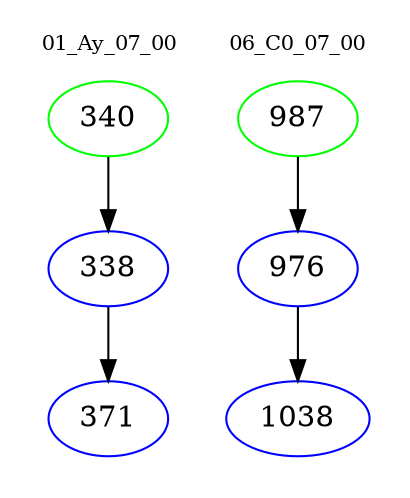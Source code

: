 digraph{
subgraph cluster_0 {
color = white
label = "01_Ay_07_00";
fontsize=10;
T0_340 [label="340", color="green"]
T0_340 -> T0_338 [color="black"]
T0_338 [label="338", color="blue"]
T0_338 -> T0_371 [color="black"]
T0_371 [label="371", color="blue"]
}
subgraph cluster_1 {
color = white
label = "06_C0_07_00";
fontsize=10;
T1_987 [label="987", color="green"]
T1_987 -> T1_976 [color="black"]
T1_976 [label="976", color="blue"]
T1_976 -> T1_1038 [color="black"]
T1_1038 [label="1038", color="blue"]
}
}
